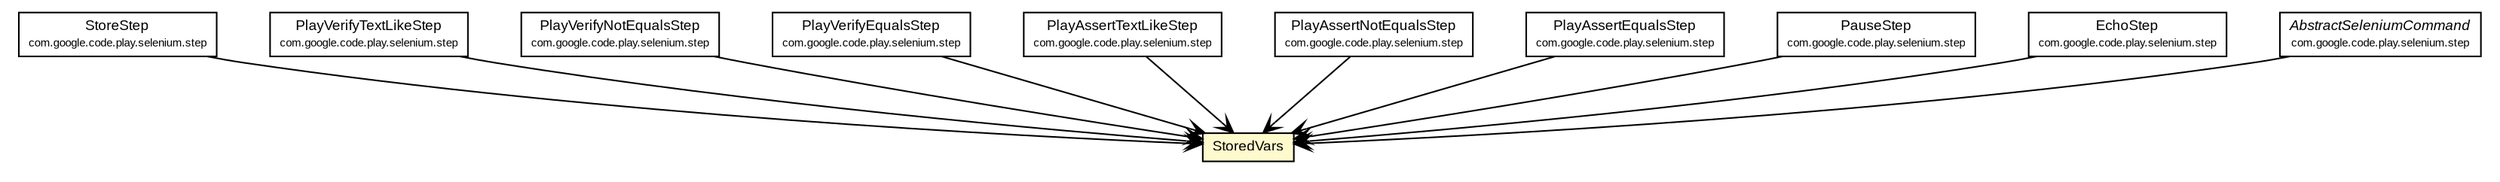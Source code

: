 #!/usr/local/bin/dot
#
# Class diagram 
# Generated by UMLGraph version R5_6-24-gf6e263 (http://www.umlgraph.org/)
#

digraph G {
	edge [fontname="arial",fontsize=10,labelfontname="arial",labelfontsize=10];
	node [fontname="arial",fontsize=10,shape=plaintext];
	nodesep=0.25;
	ranksep=0.5;
	// com.google.code.play.selenium.StoredVars
	c1443 [label=<<table title="com.google.code.play.selenium.StoredVars" border="0" cellborder="1" cellspacing="0" cellpadding="2" port="p" bgcolor="lemonChiffon" href="./StoredVars.html">
		<tr><td><table border="0" cellspacing="0" cellpadding="1">
<tr><td align="center" balign="center"> StoredVars </td></tr>
		</table></td></tr>
		</table>>, URL="./StoredVars.html", fontname="arial", fontcolor="black", fontsize=9.0];
	// com.google.code.play.selenium.step.StoreStep
	c1460 [label=<<table title="com.google.code.play.selenium.step.StoreStep" border="0" cellborder="1" cellspacing="0" cellpadding="2" port="p" href="./step/StoreStep.html">
		<tr><td><table border="0" cellspacing="0" cellpadding="1">
<tr><td align="center" balign="center"> StoreStep </td></tr>
<tr><td align="center" balign="center"><font point-size="7.0"> com.google.code.play.selenium.step </font></td></tr>
		</table></td></tr>
		</table>>, URL="./step/StoreStep.html", fontname="arial", fontcolor="black", fontsize=9.0];
	// com.google.code.play.selenium.step.PlayVerifyTextLikeStep
	c1461 [label=<<table title="com.google.code.play.selenium.step.PlayVerifyTextLikeStep" border="0" cellborder="1" cellspacing="0" cellpadding="2" port="p" href="./step/PlayVerifyTextLikeStep.html">
		<tr><td><table border="0" cellspacing="0" cellpadding="1">
<tr><td align="center" balign="center"> PlayVerifyTextLikeStep </td></tr>
<tr><td align="center" balign="center"><font point-size="7.0"> com.google.code.play.selenium.step </font></td></tr>
		</table></td></tr>
		</table>>, URL="./step/PlayVerifyTextLikeStep.html", fontname="arial", fontcolor="black", fontsize=9.0];
	// com.google.code.play.selenium.step.PlayVerifyNotEqualsStep
	c1462 [label=<<table title="com.google.code.play.selenium.step.PlayVerifyNotEqualsStep" border="0" cellborder="1" cellspacing="0" cellpadding="2" port="p" href="./step/PlayVerifyNotEqualsStep.html">
		<tr><td><table border="0" cellspacing="0" cellpadding="1">
<tr><td align="center" balign="center"> PlayVerifyNotEqualsStep </td></tr>
<tr><td align="center" balign="center"><font point-size="7.0"> com.google.code.play.selenium.step </font></td></tr>
		</table></td></tr>
		</table>>, URL="./step/PlayVerifyNotEqualsStep.html", fontname="arial", fontcolor="black", fontsize=9.0];
	// com.google.code.play.selenium.step.PlayVerifyEqualsStep
	c1463 [label=<<table title="com.google.code.play.selenium.step.PlayVerifyEqualsStep" border="0" cellborder="1" cellspacing="0" cellpadding="2" port="p" href="./step/PlayVerifyEqualsStep.html">
		<tr><td><table border="0" cellspacing="0" cellpadding="1">
<tr><td align="center" balign="center"> PlayVerifyEqualsStep </td></tr>
<tr><td align="center" balign="center"><font point-size="7.0"> com.google.code.play.selenium.step </font></td></tr>
		</table></td></tr>
		</table>>, URL="./step/PlayVerifyEqualsStep.html", fontname="arial", fontcolor="black", fontsize=9.0];
	// com.google.code.play.selenium.step.PlayAssertTextLikeStep
	c1466 [label=<<table title="com.google.code.play.selenium.step.PlayAssertTextLikeStep" border="0" cellborder="1" cellspacing="0" cellpadding="2" port="p" href="./step/PlayAssertTextLikeStep.html">
		<tr><td><table border="0" cellspacing="0" cellpadding="1">
<tr><td align="center" balign="center"> PlayAssertTextLikeStep </td></tr>
<tr><td align="center" balign="center"><font point-size="7.0"> com.google.code.play.selenium.step </font></td></tr>
		</table></td></tr>
		</table>>, URL="./step/PlayAssertTextLikeStep.html", fontname="arial", fontcolor="black", fontsize=9.0];
	// com.google.code.play.selenium.step.PlayAssertNotEqualsStep
	c1467 [label=<<table title="com.google.code.play.selenium.step.PlayAssertNotEqualsStep" border="0" cellborder="1" cellspacing="0" cellpadding="2" port="p" href="./step/PlayAssertNotEqualsStep.html">
		<tr><td><table border="0" cellspacing="0" cellpadding="1">
<tr><td align="center" balign="center"> PlayAssertNotEqualsStep </td></tr>
<tr><td align="center" balign="center"><font point-size="7.0"> com.google.code.play.selenium.step </font></td></tr>
		</table></td></tr>
		</table>>, URL="./step/PlayAssertNotEqualsStep.html", fontname="arial", fontcolor="black", fontsize=9.0];
	// com.google.code.play.selenium.step.PlayAssertEqualsStep
	c1468 [label=<<table title="com.google.code.play.selenium.step.PlayAssertEqualsStep" border="0" cellborder="1" cellspacing="0" cellpadding="2" port="p" href="./step/PlayAssertEqualsStep.html">
		<tr><td><table border="0" cellspacing="0" cellpadding="1">
<tr><td align="center" balign="center"> PlayAssertEqualsStep </td></tr>
<tr><td align="center" balign="center"><font point-size="7.0"> com.google.code.play.selenium.step </font></td></tr>
		</table></td></tr>
		</table>>, URL="./step/PlayAssertEqualsStep.html", fontname="arial", fontcolor="black", fontsize=9.0];
	// com.google.code.play.selenium.step.PauseStep
	c1469 [label=<<table title="com.google.code.play.selenium.step.PauseStep" border="0" cellborder="1" cellspacing="0" cellpadding="2" port="p" href="./step/PauseStep.html">
		<tr><td><table border="0" cellspacing="0" cellpadding="1">
<tr><td align="center" balign="center"> PauseStep </td></tr>
<tr><td align="center" balign="center"><font point-size="7.0"> com.google.code.play.selenium.step </font></td></tr>
		</table></td></tr>
		</table>>, URL="./step/PauseStep.html", fontname="arial", fontcolor="black", fontsize=9.0];
	// com.google.code.play.selenium.step.EchoStep
	c1472 [label=<<table title="com.google.code.play.selenium.step.EchoStep" border="0" cellborder="1" cellspacing="0" cellpadding="2" port="p" href="./step/EchoStep.html">
		<tr><td><table border="0" cellspacing="0" cellpadding="1">
<tr><td align="center" balign="center"> EchoStep </td></tr>
<tr><td align="center" balign="center"><font point-size="7.0"> com.google.code.play.selenium.step </font></td></tr>
		</table></td></tr>
		</table>>, URL="./step/EchoStep.html", fontname="arial", fontcolor="black", fontsize=9.0];
	// com.google.code.play.selenium.step.AbstractSeleniumCommand
	c1483 [label=<<table title="com.google.code.play.selenium.step.AbstractSeleniumCommand" border="0" cellborder="1" cellspacing="0" cellpadding="2" port="p" href="./step/AbstractSeleniumCommand.html">
		<tr><td><table border="0" cellspacing="0" cellpadding="1">
<tr><td align="center" balign="center"><font face="arial italic"> AbstractSeleniumCommand </font></td></tr>
<tr><td align="center" balign="center"><font point-size="7.0"> com.google.code.play.selenium.step </font></td></tr>
		</table></td></tr>
		</table>>, URL="./step/AbstractSeleniumCommand.html", fontname="arial", fontcolor="black", fontsize=9.0];
	// com.google.code.play.selenium.step.StoreStep NAVASSOC com.google.code.play.selenium.StoredVars
	c1460:p -> c1443:p [taillabel="", label="", headlabel="", fontname="arial", fontcolor="black", fontsize=10.0, color="black", arrowhead=open];
	// com.google.code.play.selenium.step.PlayVerifyTextLikeStep NAVASSOC com.google.code.play.selenium.StoredVars
	c1461:p -> c1443:p [taillabel="", label="", headlabel="", fontname="arial", fontcolor="black", fontsize=10.0, color="black", arrowhead=open];
	// com.google.code.play.selenium.step.PlayVerifyNotEqualsStep NAVASSOC com.google.code.play.selenium.StoredVars
	c1462:p -> c1443:p [taillabel="", label="", headlabel="", fontname="arial", fontcolor="black", fontsize=10.0, color="black", arrowhead=open];
	// com.google.code.play.selenium.step.PlayVerifyEqualsStep NAVASSOC com.google.code.play.selenium.StoredVars
	c1463:p -> c1443:p [taillabel="", label="", headlabel="", fontname="arial", fontcolor="black", fontsize=10.0, color="black", arrowhead=open];
	// com.google.code.play.selenium.step.PlayAssertTextLikeStep NAVASSOC com.google.code.play.selenium.StoredVars
	c1466:p -> c1443:p [taillabel="", label="", headlabel="", fontname="arial", fontcolor="black", fontsize=10.0, color="black", arrowhead=open];
	// com.google.code.play.selenium.step.PlayAssertNotEqualsStep NAVASSOC com.google.code.play.selenium.StoredVars
	c1467:p -> c1443:p [taillabel="", label="", headlabel="", fontname="arial", fontcolor="black", fontsize=10.0, color="black", arrowhead=open];
	// com.google.code.play.selenium.step.PlayAssertEqualsStep NAVASSOC com.google.code.play.selenium.StoredVars
	c1468:p -> c1443:p [taillabel="", label="", headlabel="", fontname="arial", fontcolor="black", fontsize=10.0, color="black", arrowhead=open];
	// com.google.code.play.selenium.step.PauseStep NAVASSOC com.google.code.play.selenium.StoredVars
	c1469:p -> c1443:p [taillabel="", label="", headlabel="", fontname="arial", fontcolor="black", fontsize=10.0, color="black", arrowhead=open];
	// com.google.code.play.selenium.step.EchoStep NAVASSOC com.google.code.play.selenium.StoredVars
	c1472:p -> c1443:p [taillabel="", label="", headlabel="", fontname="arial", fontcolor="black", fontsize=10.0, color="black", arrowhead=open];
	// com.google.code.play.selenium.step.AbstractSeleniumCommand NAVASSOC com.google.code.play.selenium.StoredVars
	c1483:p -> c1443:p [taillabel="", label="", headlabel="", fontname="arial", fontcolor="black", fontsize=10.0, color="black", arrowhead=open];
}

